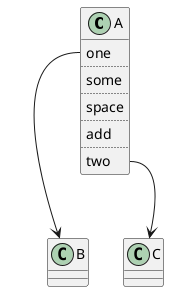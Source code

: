{
  "sha1": "717rdh310x8dt9pbl0q3hcpohkrvcqy",
  "insertion": {
    "when": "2024-05-30T20:48:21.102Z",
    "user": "plantuml@gmail.com"
  }
}
@startuml
class A {
    one
    ..
    some
    ..
    space
    ..
    add
    ..
    two
} 
class B
class C
A::one --> B
A::two --> C
@enduml
